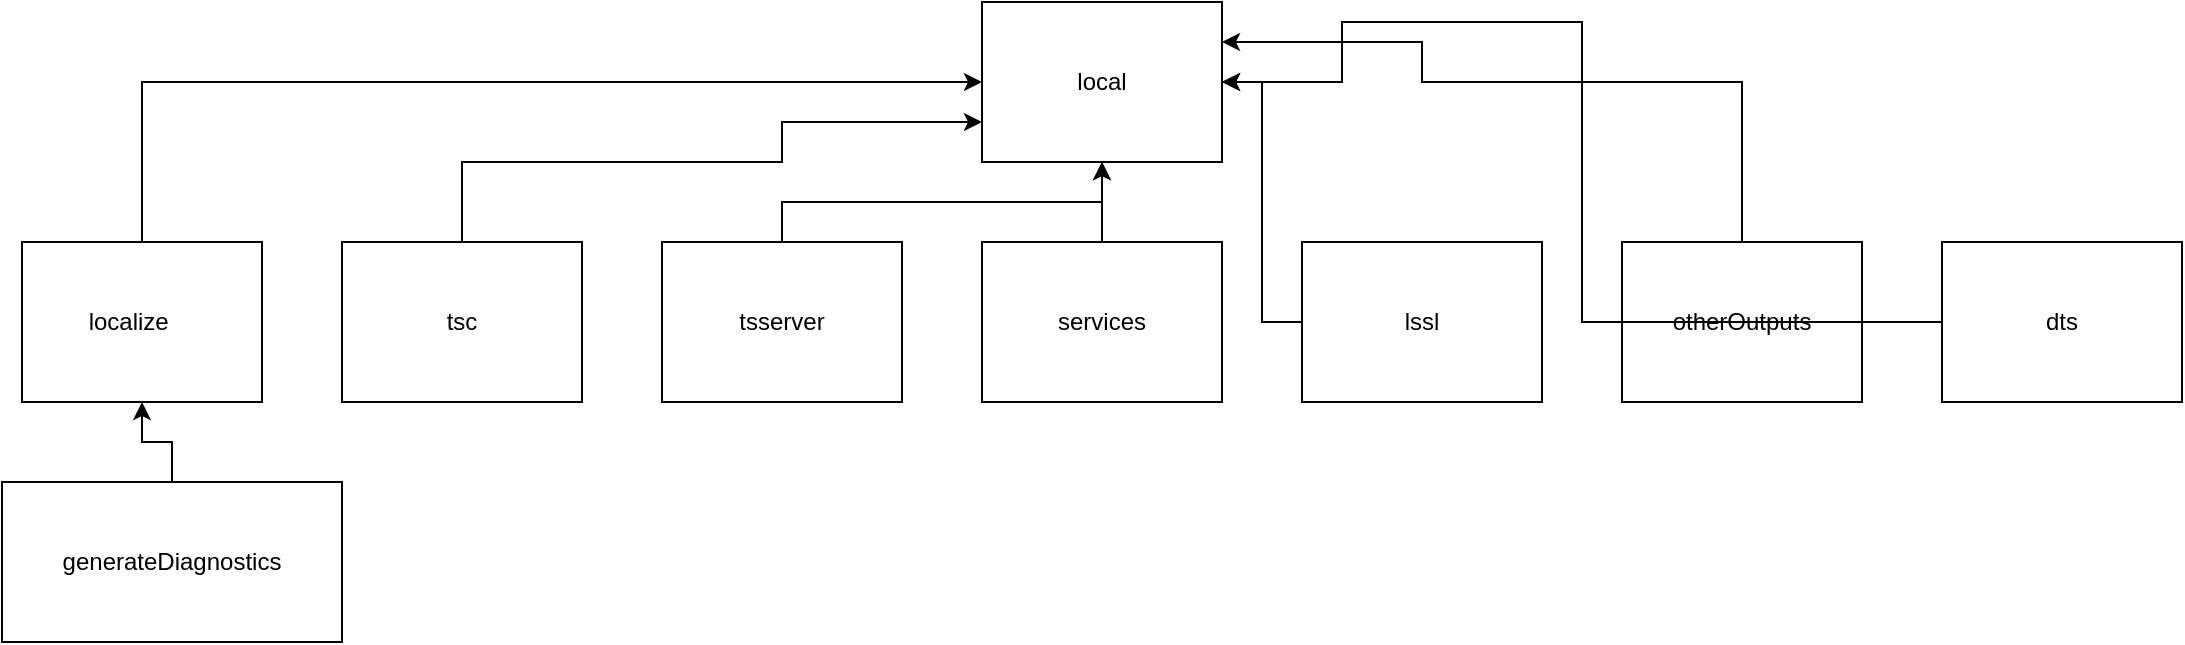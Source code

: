 <mxfile version="26.0.5">
  <diagram name="Page-1" id="VAx_6_64MLvfFC4-vW2R">
    <mxGraphModel dx="1773" dy="698" grid="1" gridSize="10" guides="1" tooltips="1" connect="1" arrows="1" fold="1" page="0" pageScale="1" pageWidth="850" pageHeight="1100" math="0" shadow="0">
      <root>
        <mxCell id="0" />
        <mxCell id="1" parent="0" />
        <mxCell id="hRPYQ2dMnfrQ8loNJTBw-10" style="edgeStyle=orthogonalEdgeStyle;rounded=0;orthogonalLoop=1;jettySize=auto;html=1;entryX=0;entryY=0.5;entryDx=0;entryDy=0;" edge="1" parent="1" source="hRPYQ2dMnfrQ8loNJTBw-1" target="hRPYQ2dMnfrQ8loNJTBw-8">
          <mxGeometry relative="1" as="geometry">
            <Array as="points">
              <mxPoint x="-60" y="200" />
            </Array>
          </mxGeometry>
        </mxCell>
        <mxCell id="hRPYQ2dMnfrQ8loNJTBw-1" value="localize&lt;span style=&quot;white-space: pre;&quot;&gt;&#x9;&lt;/span&gt;" style="rounded=0;whiteSpace=wrap;html=1;" vertex="1" parent="1">
          <mxGeometry x="-120" y="280" width="120" height="80" as="geometry" />
        </mxCell>
        <mxCell id="hRPYQ2dMnfrQ8loNJTBw-11" style="edgeStyle=orthogonalEdgeStyle;rounded=0;orthogonalLoop=1;jettySize=auto;html=1;entryX=0;entryY=0.75;entryDx=0;entryDy=0;" edge="1" parent="1" source="hRPYQ2dMnfrQ8loNJTBw-2" target="hRPYQ2dMnfrQ8loNJTBw-8">
          <mxGeometry relative="1" as="geometry">
            <Array as="points">
              <mxPoint x="100" y="240" />
              <mxPoint x="260" y="240" />
              <mxPoint x="260" y="220" />
            </Array>
          </mxGeometry>
        </mxCell>
        <mxCell id="hRPYQ2dMnfrQ8loNJTBw-2" value="tsc" style="rounded=0;whiteSpace=wrap;html=1;" vertex="1" parent="1">
          <mxGeometry x="40" y="280" width="120" height="80" as="geometry" />
        </mxCell>
        <mxCell id="hRPYQ2dMnfrQ8loNJTBw-12" style="edgeStyle=orthogonalEdgeStyle;rounded=0;orthogonalLoop=1;jettySize=auto;html=1;entryX=0.5;entryY=1;entryDx=0;entryDy=0;" edge="1" parent="1" source="hRPYQ2dMnfrQ8loNJTBw-3" target="hRPYQ2dMnfrQ8loNJTBw-8">
          <mxGeometry relative="1" as="geometry">
            <Array as="points">
              <mxPoint x="260" y="260" />
              <mxPoint x="420" y="260" />
            </Array>
          </mxGeometry>
        </mxCell>
        <mxCell id="hRPYQ2dMnfrQ8loNJTBw-3" value="tsserver" style="rounded=0;whiteSpace=wrap;html=1;" vertex="1" parent="1">
          <mxGeometry x="200" y="280" width="120" height="80" as="geometry" />
        </mxCell>
        <mxCell id="hRPYQ2dMnfrQ8loNJTBw-13" style="edgeStyle=orthogonalEdgeStyle;rounded=0;orthogonalLoop=1;jettySize=auto;html=1;entryX=0.5;entryY=1;entryDx=0;entryDy=0;" edge="1" parent="1" source="hRPYQ2dMnfrQ8loNJTBw-4" target="hRPYQ2dMnfrQ8loNJTBw-8">
          <mxGeometry relative="1" as="geometry" />
        </mxCell>
        <mxCell id="hRPYQ2dMnfrQ8loNJTBw-4" value="services" style="rounded=0;whiteSpace=wrap;html=1;" vertex="1" parent="1">
          <mxGeometry x="360" y="280" width="120" height="80" as="geometry" />
        </mxCell>
        <mxCell id="hRPYQ2dMnfrQ8loNJTBw-14" style="edgeStyle=orthogonalEdgeStyle;rounded=0;orthogonalLoop=1;jettySize=auto;html=1;entryX=1;entryY=0.5;entryDx=0;entryDy=0;" edge="1" parent="1" source="hRPYQ2dMnfrQ8loNJTBw-5" target="hRPYQ2dMnfrQ8loNJTBw-8">
          <mxGeometry relative="1" as="geometry" />
        </mxCell>
        <mxCell id="hRPYQ2dMnfrQ8loNJTBw-5" value="lssl" style="rounded=0;whiteSpace=wrap;html=1;" vertex="1" parent="1">
          <mxGeometry x="520" y="280" width="120" height="80" as="geometry" />
        </mxCell>
        <mxCell id="hRPYQ2dMnfrQ8loNJTBw-15" style="edgeStyle=orthogonalEdgeStyle;rounded=0;orthogonalLoop=1;jettySize=auto;html=1;entryX=1;entryY=0.25;entryDx=0;entryDy=0;" edge="1" parent="1" source="hRPYQ2dMnfrQ8loNJTBw-6" target="hRPYQ2dMnfrQ8loNJTBw-8">
          <mxGeometry relative="1" as="geometry">
            <Array as="points">
              <mxPoint x="740" y="200" />
              <mxPoint x="580" y="200" />
              <mxPoint x="580" y="180" />
            </Array>
          </mxGeometry>
        </mxCell>
        <mxCell id="hRPYQ2dMnfrQ8loNJTBw-6" value="otherOutputs" style="rounded=0;whiteSpace=wrap;html=1;" vertex="1" parent="1">
          <mxGeometry x="680" y="280" width="120" height="80" as="geometry" />
        </mxCell>
        <mxCell id="hRPYQ2dMnfrQ8loNJTBw-16" style="edgeStyle=orthogonalEdgeStyle;rounded=0;orthogonalLoop=1;jettySize=auto;html=1;entryX=1;entryY=0.5;entryDx=0;entryDy=0;" edge="1" parent="1" source="hRPYQ2dMnfrQ8loNJTBw-7" target="hRPYQ2dMnfrQ8loNJTBw-8">
          <mxGeometry relative="1" as="geometry">
            <Array as="points">
              <mxPoint x="660" y="320" />
              <mxPoint x="660" y="170" />
              <mxPoint x="540" y="170" />
              <mxPoint x="540" y="200" />
            </Array>
          </mxGeometry>
        </mxCell>
        <mxCell id="hRPYQ2dMnfrQ8loNJTBw-7" value="dts" style="rounded=0;whiteSpace=wrap;html=1;" vertex="1" parent="1">
          <mxGeometry x="840" y="280" width="120" height="80" as="geometry" />
        </mxCell>
        <mxCell id="hRPYQ2dMnfrQ8loNJTBw-8" value="local" style="rounded=0;whiteSpace=wrap;html=1;" vertex="1" parent="1">
          <mxGeometry x="360" y="160" width="120" height="80" as="geometry" />
        </mxCell>
        <mxCell id="hRPYQ2dMnfrQ8loNJTBw-17" style="edgeStyle=orthogonalEdgeStyle;rounded=0;orthogonalLoop=1;jettySize=auto;html=1;entryX=0.5;entryY=1;entryDx=0;entryDy=0;" edge="1" parent="1" source="hRPYQ2dMnfrQ8loNJTBw-9" target="hRPYQ2dMnfrQ8loNJTBw-1">
          <mxGeometry relative="1" as="geometry" />
        </mxCell>
        <mxCell id="hRPYQ2dMnfrQ8loNJTBw-9" value="generateDiagnostics" style="rounded=0;whiteSpace=wrap;html=1;" vertex="1" parent="1">
          <mxGeometry x="-130" y="400" width="170" height="80" as="geometry" />
        </mxCell>
      </root>
    </mxGraphModel>
  </diagram>
</mxfile>
